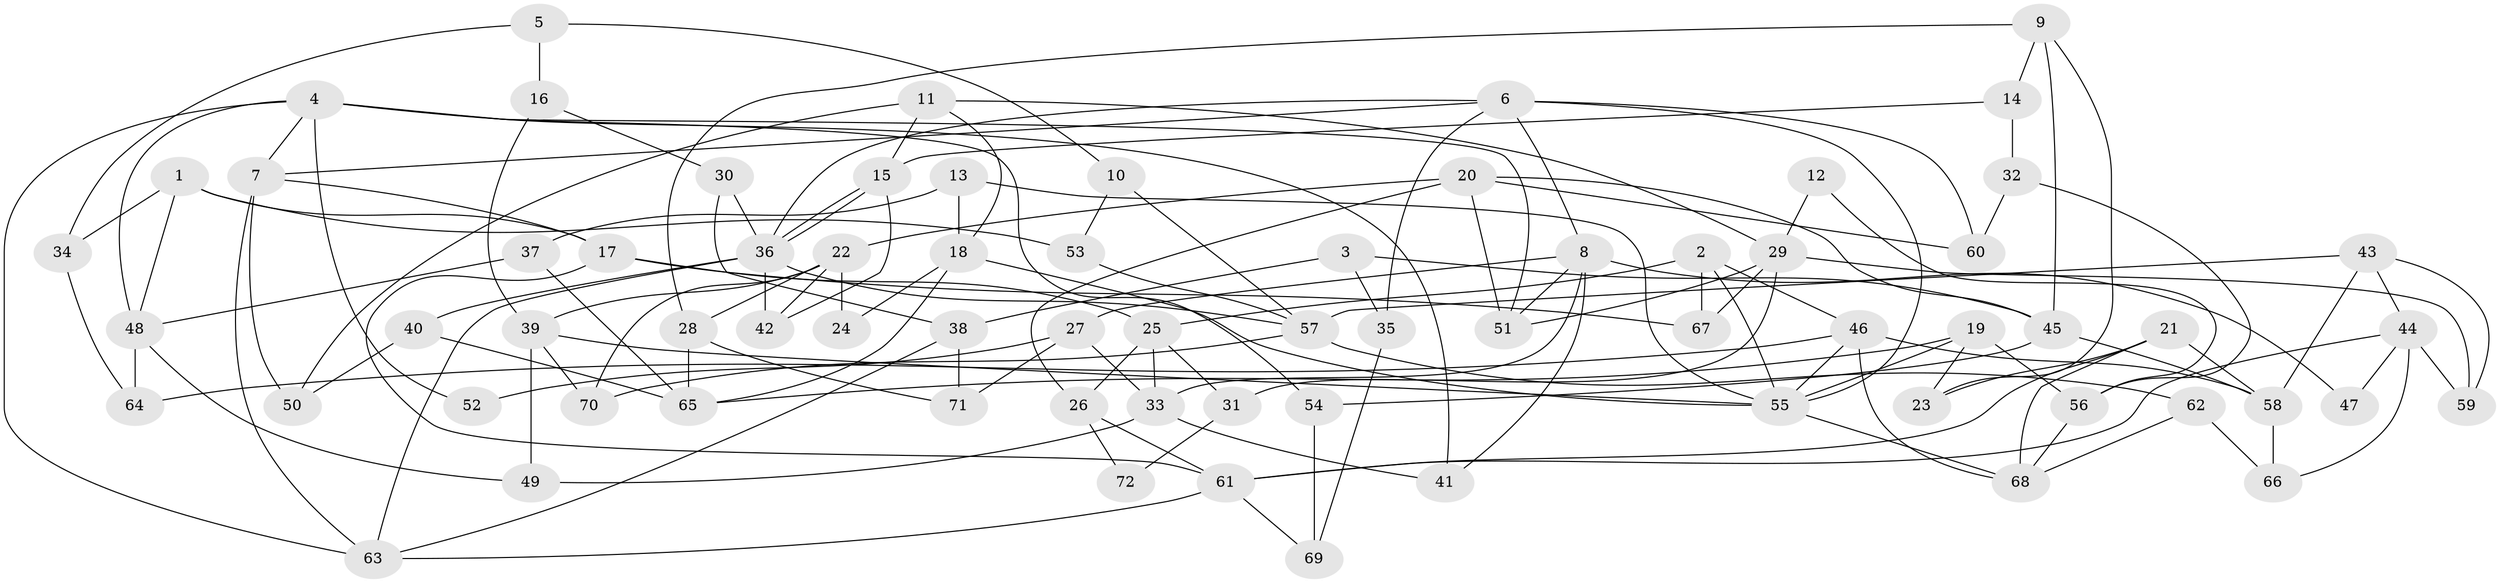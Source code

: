// coarse degree distribution, {5: 0.12, 10: 0.04, 6: 0.2, 7: 0.12, 2: 0.04, 8: 0.12, 3: 0.16, 12: 0.04, 4: 0.16}
// Generated by graph-tools (version 1.1) at 2025/51/03/04/25 22:51:11]
// undirected, 72 vertices, 144 edges
graph export_dot {
  node [color=gray90,style=filled];
  1;
  2;
  3;
  4;
  5;
  6;
  7;
  8;
  9;
  10;
  11;
  12;
  13;
  14;
  15;
  16;
  17;
  18;
  19;
  20;
  21;
  22;
  23;
  24;
  25;
  26;
  27;
  28;
  29;
  30;
  31;
  32;
  33;
  34;
  35;
  36;
  37;
  38;
  39;
  40;
  41;
  42;
  43;
  44;
  45;
  46;
  47;
  48;
  49;
  50;
  51;
  52;
  53;
  54;
  55;
  56;
  57;
  58;
  59;
  60;
  61;
  62;
  63;
  64;
  65;
  66;
  67;
  68;
  69;
  70;
  71;
  72;
  1 -- 17;
  1 -- 48;
  1 -- 34;
  1 -- 53;
  2 -- 46;
  2 -- 55;
  2 -- 25;
  2 -- 67;
  3 -- 35;
  3 -- 38;
  3 -- 45;
  4 -- 7;
  4 -- 41;
  4 -- 48;
  4 -- 51;
  4 -- 52;
  4 -- 54;
  4 -- 63;
  5 -- 34;
  5 -- 10;
  5 -- 16;
  6 -- 7;
  6 -- 36;
  6 -- 8;
  6 -- 35;
  6 -- 55;
  6 -- 60;
  7 -- 63;
  7 -- 50;
  7 -- 17;
  8 -- 51;
  8 -- 27;
  8 -- 33;
  8 -- 41;
  8 -- 47;
  9 -- 45;
  9 -- 23;
  9 -- 14;
  9 -- 28;
  10 -- 53;
  10 -- 57;
  11 -- 15;
  11 -- 18;
  11 -- 29;
  11 -- 50;
  12 -- 56;
  12 -- 29;
  13 -- 55;
  13 -- 37;
  13 -- 18;
  14 -- 15;
  14 -- 32;
  15 -- 42;
  15 -- 36;
  15 -- 36;
  16 -- 39;
  16 -- 30;
  17 -- 67;
  17 -- 25;
  17 -- 61;
  18 -- 55;
  18 -- 24;
  18 -- 65;
  19 -- 55;
  19 -- 65;
  19 -- 23;
  19 -- 56;
  20 -- 45;
  20 -- 22;
  20 -- 26;
  20 -- 51;
  20 -- 60;
  21 -- 58;
  21 -- 61;
  21 -- 23;
  21 -- 68;
  22 -- 70;
  22 -- 28;
  22 -- 24;
  22 -- 39;
  22 -- 42;
  25 -- 26;
  25 -- 31;
  25 -- 33;
  26 -- 61;
  26 -- 72;
  27 -- 33;
  27 -- 52;
  27 -- 71;
  28 -- 71;
  28 -- 65;
  29 -- 51;
  29 -- 31;
  29 -- 59;
  29 -- 67;
  30 -- 36;
  30 -- 38;
  31 -- 72;
  32 -- 60;
  32 -- 56;
  33 -- 41;
  33 -- 49;
  34 -- 64;
  35 -- 69;
  36 -- 63;
  36 -- 40;
  36 -- 42;
  36 -- 57;
  37 -- 65;
  37 -- 48;
  38 -- 63;
  38 -- 71;
  39 -- 55;
  39 -- 49;
  39 -- 70;
  40 -- 65;
  40 -- 50;
  43 -- 44;
  43 -- 57;
  43 -- 58;
  43 -- 59;
  44 -- 61;
  44 -- 59;
  44 -- 47;
  44 -- 66;
  45 -- 58;
  45 -- 54;
  46 -- 68;
  46 -- 55;
  46 -- 58;
  46 -- 64;
  48 -- 49;
  48 -- 64;
  53 -- 57;
  54 -- 69;
  55 -- 68;
  56 -- 68;
  57 -- 62;
  57 -- 70;
  58 -- 66;
  61 -- 63;
  61 -- 69;
  62 -- 68;
  62 -- 66;
}
